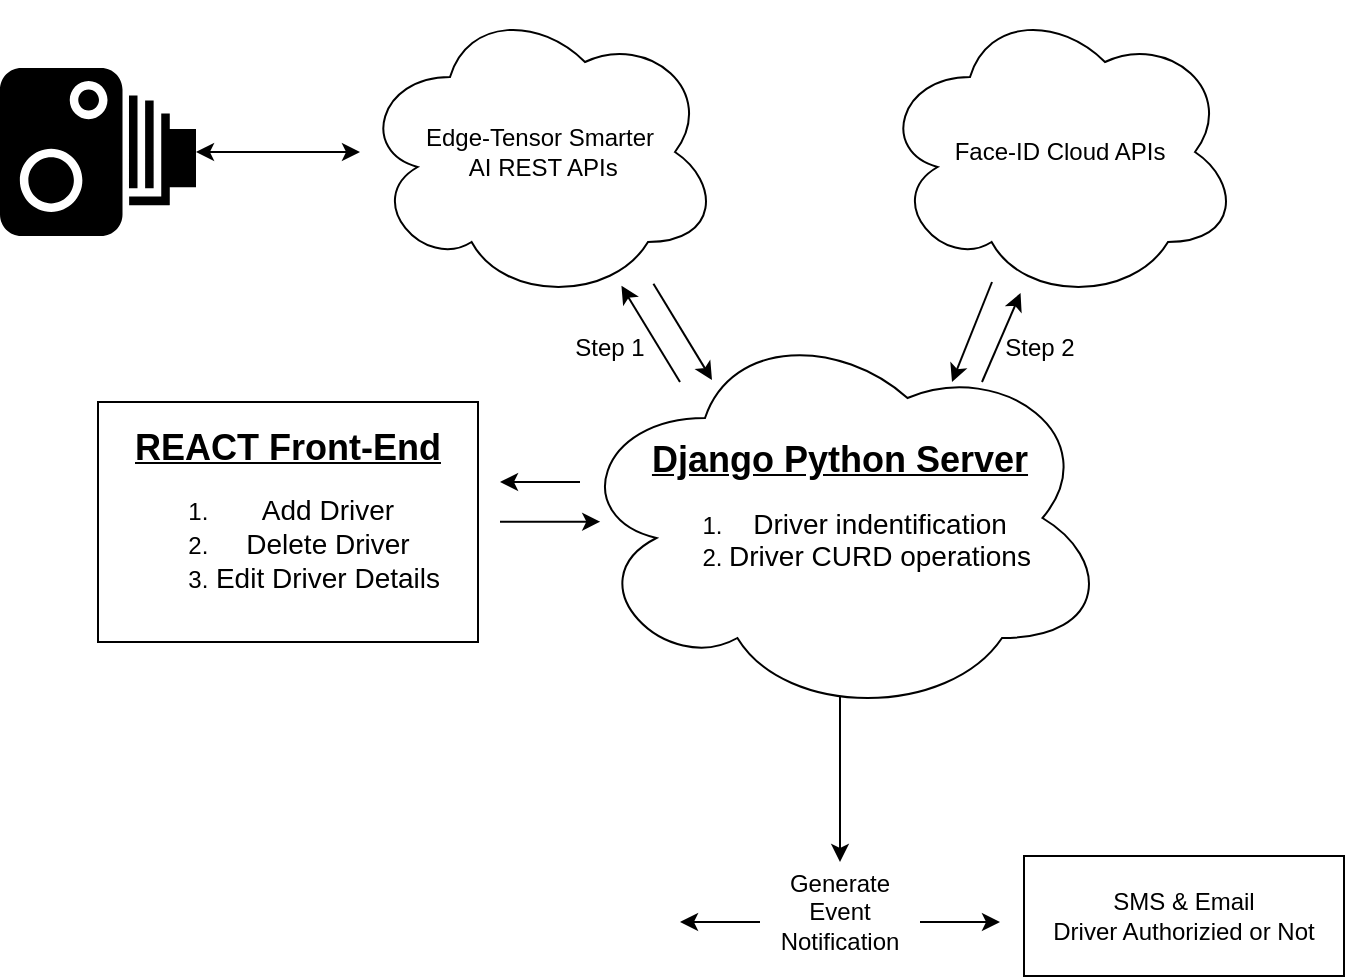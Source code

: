 <mxfile version="21.6.5" type="device">
  <diagram name="Page-1" id="Y5a5HhC04-HTbL0pOhhy">
    <mxGraphModel dx="864" dy="508" grid="1" gridSize="10" guides="1" tooltips="1" connect="1" arrows="1" fold="1" page="1" pageScale="1" pageWidth="1200" pageHeight="1920" math="0" shadow="0">
      <root>
        <mxCell id="0" />
        <mxCell id="1" parent="0" />
        <mxCell id="W5mnHl7J-YOXA7S-tKfu-2" value="" style="shape=mxgraph.signs.tech.camera_1;html=1;pointerEvents=1;fillColor=#000000;strokeColor=none;verticalLabelPosition=bottom;verticalAlign=top;align=center;sketch=0;" parent="1" vertex="1">
          <mxGeometry x="110" y="113" width="98" height="84" as="geometry" />
        </mxCell>
        <mxCell id="W5mnHl7J-YOXA7S-tKfu-3" value="Edge-Tensor&amp;nbsp;Smarter&lt;br&gt;&amp;nbsp;AI REST APIs&lt;br&gt;" style="ellipse;shape=cloud;whiteSpace=wrap;html=1;" parent="1" vertex="1">
          <mxGeometry x="290" y="80" width="180" height="150" as="geometry" />
        </mxCell>
        <mxCell id="W5mnHl7J-YOXA7S-tKfu-4" value="Face-ID Cloud APIs" style="ellipse;shape=cloud;whiteSpace=wrap;html=1;" parent="1" vertex="1">
          <mxGeometry x="550" y="80" width="180" height="150" as="geometry" />
        </mxCell>
        <mxCell id="W5mnHl7J-YOXA7S-tKfu-5" value="" style="endArrow=classic;startArrow=classic;html=1;rounded=0;exitX=1;exitY=0.5;exitDx=0;exitDy=0;exitPerimeter=0;" parent="1" source="W5mnHl7J-YOXA7S-tKfu-2" target="W5mnHl7J-YOXA7S-tKfu-3" edge="1">
          <mxGeometry width="50" height="50" relative="1" as="geometry">
            <mxPoint x="350" y="160" as="sourcePoint" />
            <mxPoint x="300" y="150" as="targetPoint" />
          </mxGeometry>
        </mxCell>
        <mxCell id="W5mnHl7J-YOXA7S-tKfu-9" value="" style="endArrow=classic;html=1;rounded=0;" parent="1" target="W5mnHl7J-YOXA7S-tKfu-3" edge="1">
          <mxGeometry width="50" height="50" relative="1" as="geometry">
            <mxPoint x="450" y="270" as="sourcePoint" />
            <mxPoint x="400" y="280" as="targetPoint" />
          </mxGeometry>
        </mxCell>
        <mxCell id="W5mnHl7J-YOXA7S-tKfu-10" value="" style="endArrow=classic;html=1;rounded=0;" parent="1" edge="1">
          <mxGeometry width="50" height="50" relative="1" as="geometry">
            <mxPoint x="436.714" y="220.887" as="sourcePoint" />
            <mxPoint x="466" y="269" as="targetPoint" />
          </mxGeometry>
        </mxCell>
        <mxCell id="W5mnHl7J-YOXA7S-tKfu-11" value="Step 1" style="text;html=1;strokeColor=none;fillColor=none;align=center;verticalAlign=middle;whiteSpace=wrap;rounded=0;" parent="1" vertex="1">
          <mxGeometry x="385" y="238" width="60" height="30" as="geometry" />
        </mxCell>
        <mxCell id="W5mnHl7J-YOXA7S-tKfu-12" value="" style="endArrow=classic;html=1;rounded=0;" parent="1" edge="1">
          <mxGeometry width="50" height="50" relative="1" as="geometry">
            <mxPoint x="606" y="220" as="sourcePoint" />
            <mxPoint x="586" y="270" as="targetPoint" />
          </mxGeometry>
        </mxCell>
        <mxCell id="W5mnHl7J-YOXA7S-tKfu-13" value="" style="endArrow=classic;html=1;rounded=0;" parent="1" edge="1">
          <mxGeometry width="50" height="50" relative="1" as="geometry">
            <mxPoint x="601" y="270" as="sourcePoint" />
            <mxPoint x="620.276" y="225.494" as="targetPoint" />
          </mxGeometry>
        </mxCell>
        <mxCell id="W5mnHl7J-YOXA7S-tKfu-15" value="Step 2" style="text;html=1;strokeColor=none;fillColor=none;align=center;verticalAlign=middle;whiteSpace=wrap;rounded=0;" parent="1" vertex="1">
          <mxGeometry x="600" y="238" width="60" height="30" as="geometry" />
        </mxCell>
        <mxCell id="W5mnHl7J-YOXA7S-tKfu-17" value="" style="endArrow=classic;html=1;rounded=0;exitX=0.5;exitY=1;exitDx=0;exitDy=0;" parent="1" edge="1">
          <mxGeometry width="50" height="50" relative="1" as="geometry">
            <mxPoint x="530" y="420" as="sourcePoint" />
            <mxPoint x="530" y="510" as="targetPoint" />
          </mxGeometry>
        </mxCell>
        <mxCell id="W5mnHl7J-YOXA7S-tKfu-18" value="Generate Event Notification" style="text;html=1;strokeColor=none;fillColor=none;align=center;verticalAlign=middle;whiteSpace=wrap;rounded=0;" parent="1" vertex="1">
          <mxGeometry x="500" y="520" width="60" height="30" as="geometry" />
        </mxCell>
        <mxCell id="W5mnHl7J-YOXA7S-tKfu-19" value="SMS &amp;amp; Email&lt;br&gt;Driver Authorizied or Not" style="rounded=0;whiteSpace=wrap;html=1;" parent="1" vertex="1">
          <mxGeometry x="622" y="507" width="160" height="60" as="geometry" />
        </mxCell>
        <mxCell id="W5mnHl7J-YOXA7S-tKfu-20" value="" style="endArrow=classic;html=1;rounded=0;" parent="1" edge="1">
          <mxGeometry width="50" height="50" relative="1" as="geometry">
            <mxPoint x="490" y="540" as="sourcePoint" />
            <mxPoint x="450" y="540" as="targetPoint" />
          </mxGeometry>
        </mxCell>
        <mxCell id="W5mnHl7J-YOXA7S-tKfu-22" value="" style="endArrow=classic;html=1;rounded=0;" parent="1" edge="1">
          <mxGeometry width="50" height="50" relative="1" as="geometry">
            <mxPoint x="570" y="540" as="sourcePoint" />
            <mxPoint x="610" y="540" as="targetPoint" />
          </mxGeometry>
        </mxCell>
        <mxCell id="pcsEhU9oJbXJac9RpjyL-1" value="&lt;font style=&quot;&quot;&gt;&lt;span style=&quot;font-weight: bold; text-decoration-line: underline; font-size: 18px;&quot;&gt;Django Python Server&lt;/span&gt;&lt;br&gt;&lt;ol&gt;&lt;li&gt;&lt;font style=&quot;&quot;&gt;&lt;font style=&quot;font-size: 14px;&quot;&gt;Driver indentification&lt;/font&gt;&lt;/font&gt;&lt;/li&gt;&lt;li&gt;&lt;font style=&quot;&quot;&gt;&lt;font style=&quot;font-size: 14px;&quot;&gt;Driver CURD operations&lt;/font&gt;&lt;/font&gt;&lt;/li&gt;&lt;/ol&gt;&lt;/font&gt;" style="ellipse;shape=cloud;whiteSpace=wrap;html=1;" parent="1" vertex="1">
          <mxGeometry x="395" y="238" width="270" height="200" as="geometry" />
        </mxCell>
        <mxCell id="pcsEhU9oJbXJac9RpjyL-2" value="&lt;font style=&quot;&quot;&gt;&lt;u style=&quot;font-size: 18px; font-weight: bold;&quot;&gt;REACT Front-End&lt;/u&gt;&lt;br&gt;&lt;ol style=&quot;&quot;&gt;&lt;li style=&quot;&quot;&gt;&lt;font style=&quot;font-size: 14px;&quot;&gt;Add Driver&lt;/font&gt;&lt;/li&gt;&lt;li style=&quot;&quot;&gt;&lt;font style=&quot;font-size: 14px;&quot;&gt;Delete Driver&lt;/font&gt;&lt;/li&gt;&lt;li style=&quot;&quot;&gt;&lt;font style=&quot;font-size: 14px;&quot;&gt;Edit Driver Details&lt;/font&gt;&lt;/li&gt;&lt;/ol&gt;&lt;/font&gt;" style="rounded=0;whiteSpace=wrap;html=1;" parent="1" vertex="1">
          <mxGeometry x="159" y="280" width="190" height="120" as="geometry" />
        </mxCell>
        <mxCell id="pcsEhU9oJbXJac9RpjyL-3" value="" style="endArrow=classic;html=1;rounded=0;" parent="1" edge="1">
          <mxGeometry width="50" height="50" relative="1" as="geometry">
            <mxPoint x="400" y="320" as="sourcePoint" />
            <mxPoint x="360" y="320" as="targetPoint" />
          </mxGeometry>
        </mxCell>
        <mxCell id="pcsEhU9oJbXJac9RpjyL-5" value="" style="endArrow=classic;html=1;rounded=0;entryX=0.093;entryY=0.51;entryDx=0;entryDy=0;entryPerimeter=0;" parent="1" edge="1">
          <mxGeometry width="50" height="50" relative="1" as="geometry">
            <mxPoint x="360" y="339.83" as="sourcePoint" />
            <mxPoint x="410.11" y="339.83" as="targetPoint" />
            <Array as="points">
              <mxPoint x="380" y="339.83" />
            </Array>
          </mxGeometry>
        </mxCell>
      </root>
    </mxGraphModel>
  </diagram>
</mxfile>
